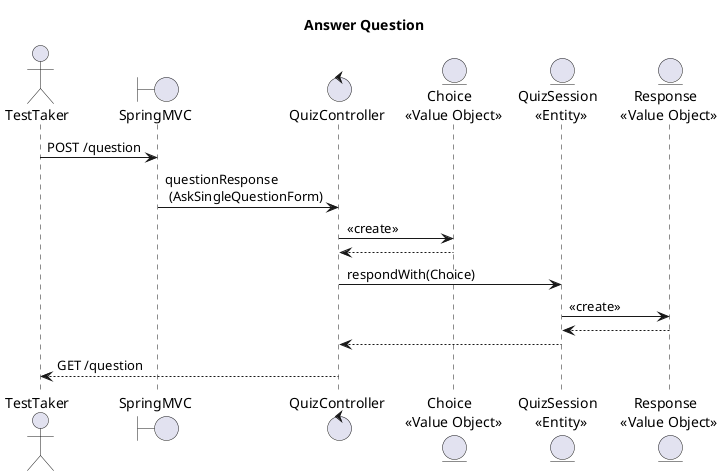 @startuml
title Answer Question

actor       TestTaker as taker
boundary    SpringMVC   as mvc
control     QuizController  as ctrl
entity "Choice \n <<Value Object>>" as choice
entity "QuizSession \n <<Entity>>" as session
entity "Response \n <<Value Object>>" as response

taker -> mvc : POST /question
mvc -> ctrl : questionResponse \n (AskSingleQuestionForm)
ctrl -> choice : <<create>>
ctrl <-- choice
ctrl -> session : respondWith(Choice)
session -> response : <<create>>
session <-- response
ctrl <-- session
taker <-- ctrl : GET /question
@enduml